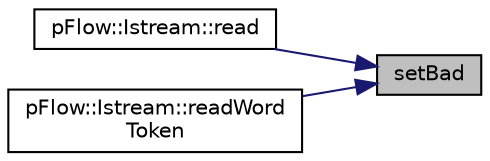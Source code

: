 digraph "setBad"
{
 // LATEX_PDF_SIZE
  edge [fontname="Helvetica",fontsize="10",labelfontname="Helvetica",labelfontsize="10"];
  node [fontname="Helvetica",fontsize="10",shape=record];
  rankdir="RL";
  Node1 [label="setBad",height=0.2,width=0.4,color="black", fillcolor="grey75", style="filled", fontcolor="black",tooltip="Clear token and set to be ERROR."];
  Node1 -> Node2 [dir="back",color="midnightblue",fontsize="10",style="solid",fontname="Helvetica"];
  Node2 [label="pFlow::Istream::read",height=0.2,width=0.4,color="black", fillcolor="white", style="filled",URL="$classpFlow_1_1Istream.html#a2927b1d2adfb79cfbe30374f02109ac5",tooltip="Return next token from stream."];
  Node1 -> Node3 [dir="back",color="midnightblue",fontsize="10",style="solid",fontname="Helvetica"];
  Node3 [label="pFlow::Istream::readWord\lToken",height=0.2,width=0.4,color="black", fillcolor="white", style="filled",URL="$classpFlow_1_1Istream.html#a7e71f99e176c31f799cb199c7ff6d5b8",tooltip="Read a word token."];
}
